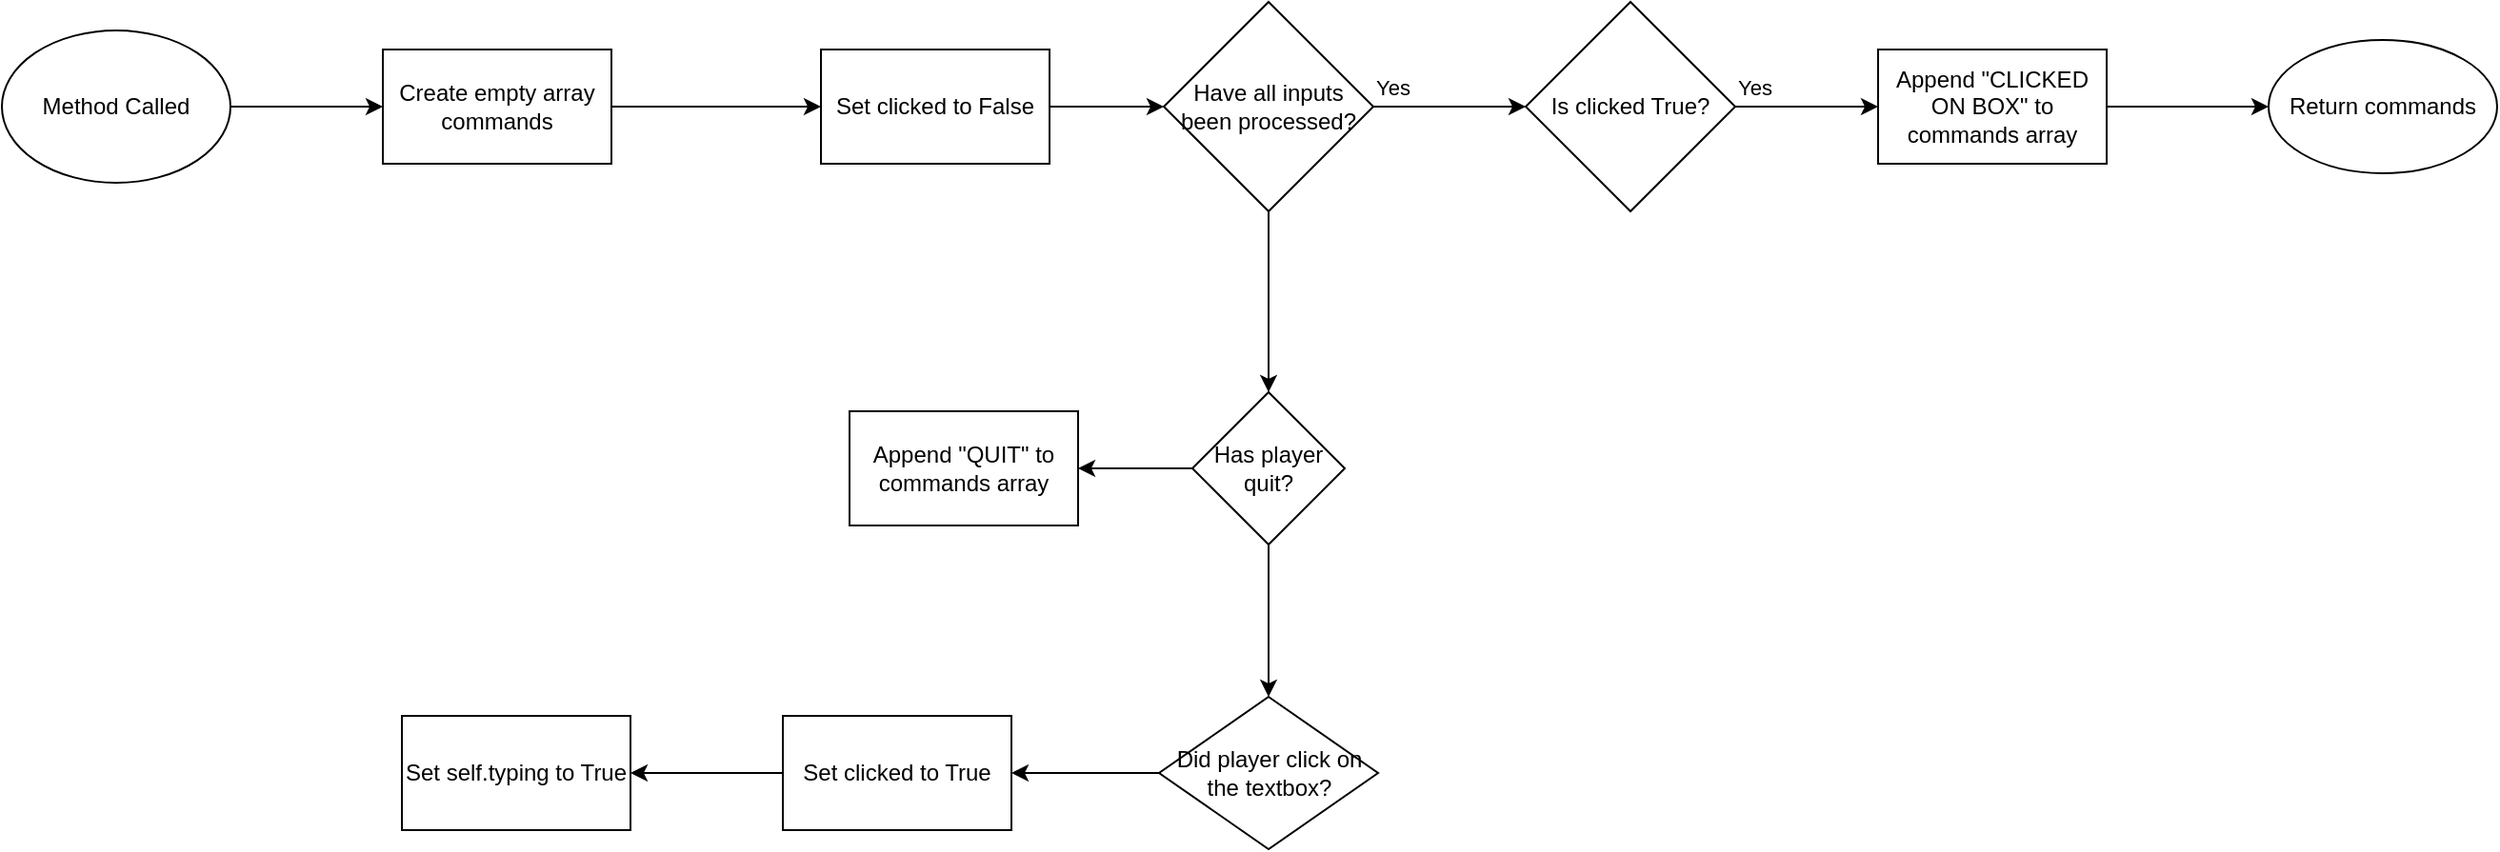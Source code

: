 <mxfile version="15.8.7" type="device"><diagram id="C5RBs43oDa-KdzZeNtuy" name="Page-1"><mxGraphModel dx="782" dy="549" grid="1" gridSize="10" guides="1" tooltips="1" connect="1" arrows="1" fold="1" page="1" pageScale="1" pageWidth="827" pageHeight="1169" math="0" shadow="0"><root><mxCell id="WIyWlLk6GJQsqaUBKTNV-0"/><mxCell id="WIyWlLk6GJQsqaUBKTNV-1" parent="WIyWlLk6GJQsqaUBKTNV-0"/><mxCell id="qkSbcpqRR14KMrwClry2-12" value="" style="edgeStyle=orthogonalEdgeStyle;rounded=0;orthogonalLoop=1;jettySize=auto;html=1;" edge="1" parent="WIyWlLk6GJQsqaUBKTNV-1" source="qkSbcpqRR14KMrwClry2-0" target="qkSbcpqRR14KMrwClry2-11"><mxGeometry relative="1" as="geometry"/></mxCell><mxCell id="qkSbcpqRR14KMrwClry2-0" value="Method Called" style="ellipse;whiteSpace=wrap;html=1;" vertex="1" parent="WIyWlLk6GJQsqaUBKTNV-1"><mxGeometry x="80" y="120" width="120" height="80" as="geometry"/></mxCell><mxCell id="qkSbcpqRR14KMrwClry2-14" value="" style="edgeStyle=orthogonalEdgeStyle;rounded=0;orthogonalLoop=1;jettySize=auto;html=1;" edge="1" parent="WIyWlLk6GJQsqaUBKTNV-1" source="qkSbcpqRR14KMrwClry2-3" target="qkSbcpqRR14KMrwClry2-5"><mxGeometry relative="1" as="geometry"/></mxCell><mxCell id="qkSbcpqRR14KMrwClry2-3" value="Set clicked to False" style="whiteSpace=wrap;html=1;" vertex="1" parent="WIyWlLk6GJQsqaUBKTNV-1"><mxGeometry x="510" y="130" width="120" height="60" as="geometry"/></mxCell><mxCell id="qkSbcpqRR14KMrwClry2-8" value="Yes" style="edgeStyle=orthogonalEdgeStyle;rounded=0;orthogonalLoop=1;jettySize=auto;html=1;" edge="1" parent="WIyWlLk6GJQsqaUBKTNV-1" source="qkSbcpqRR14KMrwClry2-5" target="qkSbcpqRR14KMrwClry2-7"><mxGeometry x="-0.75" y="10" relative="1" as="geometry"><mxPoint as="offset"/></mxGeometry></mxCell><mxCell id="qkSbcpqRR14KMrwClry2-20" value="" style="edgeStyle=orthogonalEdgeStyle;rounded=0;orthogonalLoop=1;jettySize=auto;html=1;" edge="1" parent="WIyWlLk6GJQsqaUBKTNV-1" source="qkSbcpqRR14KMrwClry2-5" target="qkSbcpqRR14KMrwClry2-19"><mxGeometry relative="1" as="geometry"/></mxCell><mxCell id="qkSbcpqRR14KMrwClry2-5" value="Have all inputs been processed?" style="rhombus;whiteSpace=wrap;html=1;" vertex="1" parent="WIyWlLk6GJQsqaUBKTNV-1"><mxGeometry x="690" y="105" width="110" height="110" as="geometry"/></mxCell><mxCell id="qkSbcpqRR14KMrwClry2-10" value="Yes" style="edgeStyle=orthogonalEdgeStyle;rounded=0;orthogonalLoop=1;jettySize=auto;html=1;" edge="1" parent="WIyWlLk6GJQsqaUBKTNV-1" source="qkSbcpqRR14KMrwClry2-7" target="qkSbcpqRR14KMrwClry2-9"><mxGeometry x="-0.733" y="10" relative="1" as="geometry"><mxPoint as="offset"/></mxGeometry></mxCell><mxCell id="qkSbcpqRR14KMrwClry2-7" value="Is clicked True?" style="rhombus;whiteSpace=wrap;html=1;" vertex="1" parent="WIyWlLk6GJQsqaUBKTNV-1"><mxGeometry x="880" y="105" width="110" height="110" as="geometry"/></mxCell><mxCell id="qkSbcpqRR14KMrwClry2-18" value="" style="edgeStyle=orthogonalEdgeStyle;rounded=0;orthogonalLoop=1;jettySize=auto;html=1;" edge="1" parent="WIyWlLk6GJQsqaUBKTNV-1" source="qkSbcpqRR14KMrwClry2-9" target="qkSbcpqRR14KMrwClry2-17"><mxGeometry relative="1" as="geometry"/></mxCell><mxCell id="qkSbcpqRR14KMrwClry2-9" value="Append &quot;CLICKED ON BOX&quot; to commands array" style="whiteSpace=wrap;html=1;" vertex="1" parent="WIyWlLk6GJQsqaUBKTNV-1"><mxGeometry x="1065" y="130" width="120" height="60" as="geometry"/></mxCell><mxCell id="qkSbcpqRR14KMrwClry2-13" value="" style="edgeStyle=orthogonalEdgeStyle;rounded=0;orthogonalLoop=1;jettySize=auto;html=1;" edge="1" parent="WIyWlLk6GJQsqaUBKTNV-1" source="qkSbcpqRR14KMrwClry2-11" target="qkSbcpqRR14KMrwClry2-3"><mxGeometry relative="1" as="geometry"/></mxCell><mxCell id="qkSbcpqRR14KMrwClry2-11" value="Create empty array commands" style="whiteSpace=wrap;html=1;" vertex="1" parent="WIyWlLk6GJQsqaUBKTNV-1"><mxGeometry x="280" y="130" width="120" height="60" as="geometry"/></mxCell><mxCell id="qkSbcpqRR14KMrwClry2-17" value="Return commands" style="ellipse;whiteSpace=wrap;html=1;" vertex="1" parent="WIyWlLk6GJQsqaUBKTNV-1"><mxGeometry x="1270" y="125" width="120" height="70" as="geometry"/></mxCell><mxCell id="qkSbcpqRR14KMrwClry2-24" value="" style="edgeStyle=orthogonalEdgeStyle;rounded=0;orthogonalLoop=1;jettySize=auto;html=1;" edge="1" parent="WIyWlLk6GJQsqaUBKTNV-1" source="qkSbcpqRR14KMrwClry2-19" target="qkSbcpqRR14KMrwClry2-23"><mxGeometry relative="1" as="geometry"/></mxCell><mxCell id="qkSbcpqRR14KMrwClry2-26" value="" style="edgeStyle=orthogonalEdgeStyle;rounded=0;orthogonalLoop=1;jettySize=auto;html=1;" edge="1" parent="WIyWlLk6GJQsqaUBKTNV-1" source="qkSbcpqRR14KMrwClry2-19" target="qkSbcpqRR14KMrwClry2-25"><mxGeometry relative="1" as="geometry"/></mxCell><mxCell id="qkSbcpqRR14KMrwClry2-19" value="Has player quit?" style="rhombus;whiteSpace=wrap;html=1;" vertex="1" parent="WIyWlLk6GJQsqaUBKTNV-1"><mxGeometry x="705" y="310" width="80" height="80" as="geometry"/></mxCell><mxCell id="qkSbcpqRR14KMrwClry2-23" value="Append &quot;QUIT&quot; to commands array" style="whiteSpace=wrap;html=1;" vertex="1" parent="WIyWlLk6GJQsqaUBKTNV-1"><mxGeometry x="525" y="320" width="120" height="60" as="geometry"/></mxCell><mxCell id="qkSbcpqRR14KMrwClry2-28" value="" style="edgeStyle=orthogonalEdgeStyle;rounded=0;orthogonalLoop=1;jettySize=auto;html=1;" edge="1" parent="WIyWlLk6GJQsqaUBKTNV-1" source="qkSbcpqRR14KMrwClry2-25" target="qkSbcpqRR14KMrwClry2-27"><mxGeometry relative="1" as="geometry"/></mxCell><mxCell id="qkSbcpqRR14KMrwClry2-25" value="Did player click on the textbox?" style="rhombus;whiteSpace=wrap;html=1;" vertex="1" parent="WIyWlLk6GJQsqaUBKTNV-1"><mxGeometry x="687.5" y="470" width="115" height="80" as="geometry"/></mxCell><mxCell id="qkSbcpqRR14KMrwClry2-30" value="" style="edgeStyle=orthogonalEdgeStyle;rounded=0;orthogonalLoop=1;jettySize=auto;html=1;" edge="1" parent="WIyWlLk6GJQsqaUBKTNV-1" source="qkSbcpqRR14KMrwClry2-27" target="qkSbcpqRR14KMrwClry2-29"><mxGeometry relative="1" as="geometry"/></mxCell><mxCell id="qkSbcpqRR14KMrwClry2-27" value="Set clicked to True" style="whiteSpace=wrap;html=1;" vertex="1" parent="WIyWlLk6GJQsqaUBKTNV-1"><mxGeometry x="490" y="480" width="120" height="60" as="geometry"/></mxCell><mxCell id="qkSbcpqRR14KMrwClry2-29" value="Set self.typing to True" style="whiteSpace=wrap;html=1;" vertex="1" parent="WIyWlLk6GJQsqaUBKTNV-1"><mxGeometry x="290" y="480" width="120" height="60" as="geometry"/></mxCell></root></mxGraphModel></diagram></mxfile>